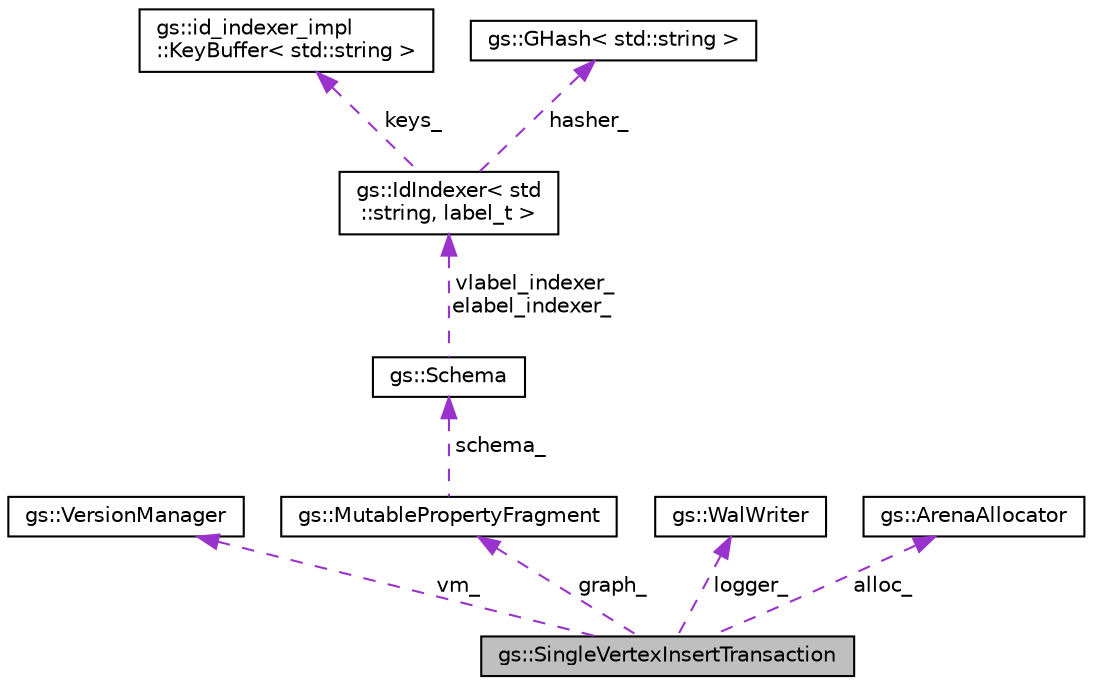 digraph "gs::SingleVertexInsertTransaction"
{
 // LATEX_PDF_SIZE
  edge [fontname="Helvetica",fontsize="10",labelfontname="Helvetica",labelfontsize="10"];
  node [fontname="Helvetica",fontsize="10",shape=record];
  Node1 [label="gs::SingleVertexInsertTransaction",height=0.2,width=0.4,color="black", fillcolor="grey75", style="filled", fontcolor="black",tooltip=" "];
  Node2 -> Node1 [dir="back",color="darkorchid3",fontsize="10",style="dashed",label=" vm_" ,fontname="Helvetica"];
  Node2 [label="gs::VersionManager",height=0.2,width=0.4,color="black", fillcolor="white", style="filled",URL="$classgs_1_1VersionManager.html",tooltip=" "];
  Node3 -> Node1 [dir="back",color="darkorchid3",fontsize="10",style="dashed",label=" graph_" ,fontname="Helvetica"];
  Node3 [label="gs::MutablePropertyFragment",height=0.2,width=0.4,color="black", fillcolor="white", style="filled",URL="$classgs_1_1MutablePropertyFragment.html",tooltip=" "];
  Node4 -> Node3 [dir="back",color="darkorchid3",fontsize="10",style="dashed",label=" schema_" ,fontname="Helvetica"];
  Node4 [label="gs::Schema",height=0.2,width=0.4,color="black", fillcolor="white", style="filled",URL="$classgs_1_1Schema.html",tooltip=" "];
  Node5 -> Node4 [dir="back",color="darkorchid3",fontsize="10",style="dashed",label=" vlabel_indexer_\nelabel_indexer_" ,fontname="Helvetica"];
  Node5 [label="gs::IdIndexer\< std\l::string, label_t \>",height=0.2,width=0.4,color="black", fillcolor="white", style="filled",URL="$classgs_1_1IdIndexer.html",tooltip=" "];
  Node6 -> Node5 [dir="back",color="darkorchid3",fontsize="10",style="dashed",label=" keys_" ,fontname="Helvetica"];
  Node6 [label="gs::id_indexer_impl\l::KeyBuffer\< std::string \>",height=0.2,width=0.4,color="black", fillcolor="white", style="filled",URL="$structgs_1_1id__indexer__impl_1_1KeyBuffer_3_01std_1_1string_01_4.html",tooltip=" "];
  Node7 -> Node5 [dir="back",color="darkorchid3",fontsize="10",style="dashed",label=" hasher_" ,fontname="Helvetica"];
  Node7 [label="gs::GHash\< std::string \>",height=0.2,width=0.4,color="black", fillcolor="white", style="filled",URL="$structgs_1_1GHash.html",tooltip=" "];
  Node8 -> Node1 [dir="back",color="darkorchid3",fontsize="10",style="dashed",label=" logger_" ,fontname="Helvetica"];
  Node8 [label="gs::WalWriter",height=0.2,width=0.4,color="black", fillcolor="white", style="filled",URL="$classgs_1_1WalWriter.html",tooltip=" "];
  Node9 -> Node1 [dir="back",color="darkorchid3",fontsize="10",style="dashed",label=" alloc_" ,fontname="Helvetica"];
  Node9 [label="gs::ArenaAllocator",height=0.2,width=0.4,color="black", fillcolor="white", style="filled",URL="$classgs_1_1ArenaAllocator.html",tooltip=" "];
}
